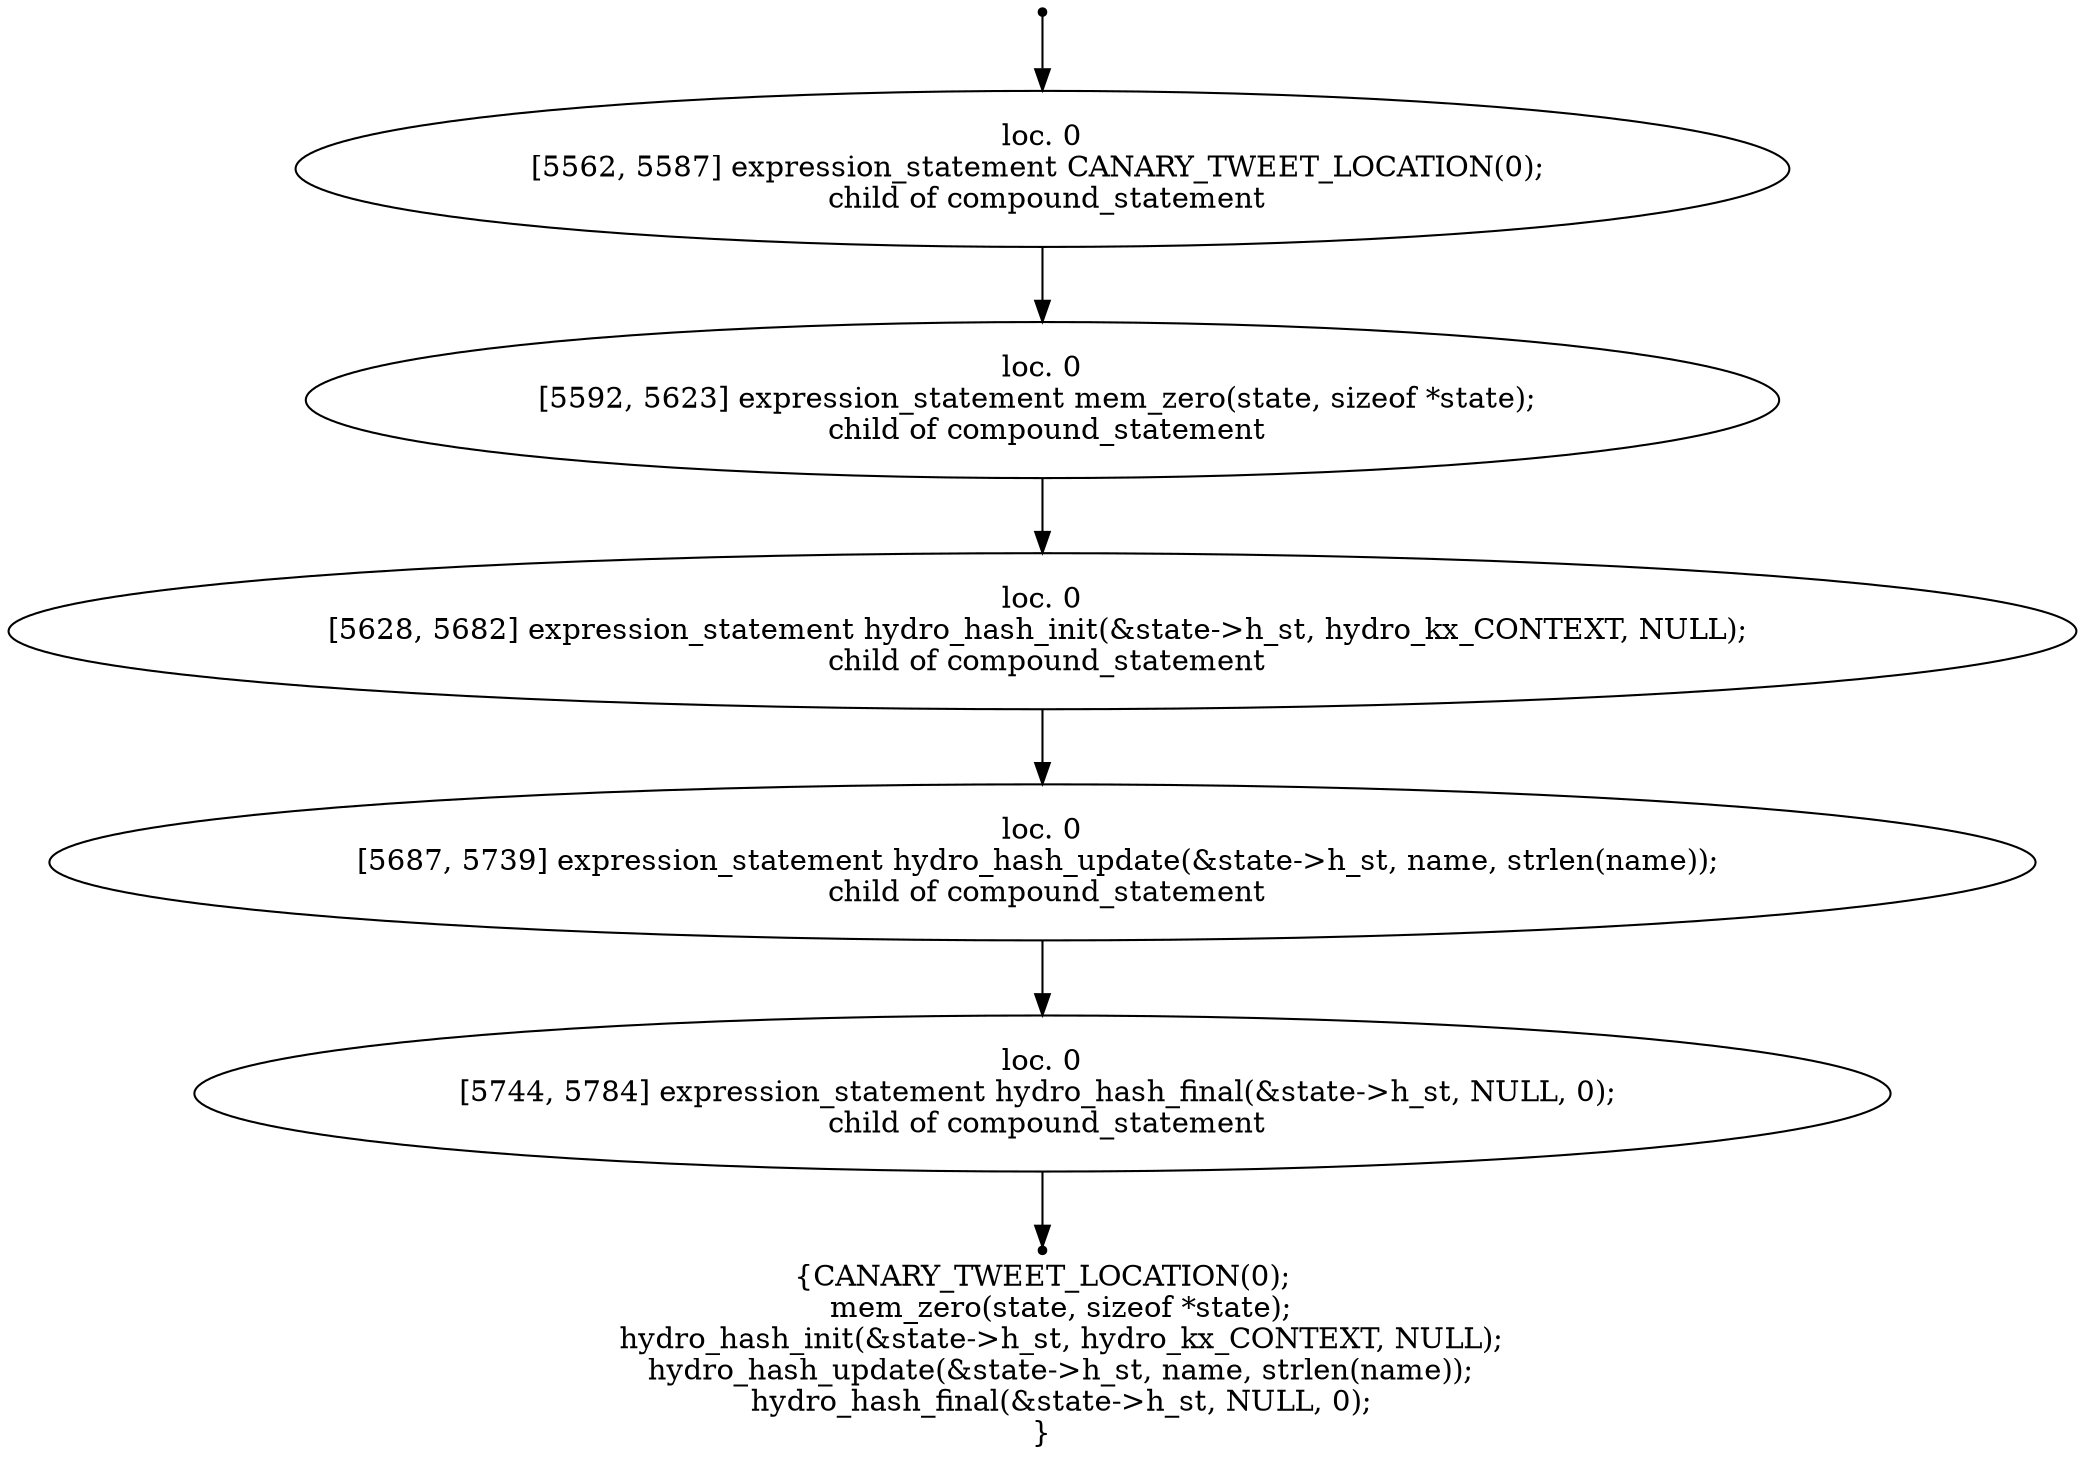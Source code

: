digraph hydro_kx_init_state_8 {
	initial [shape=point]
	initial -> "loc. 0
[5562, 5587] expression_statement CANARY_TWEET_LOCATION(0); 
 child of compound_statement"
	final [shape=point]
	"loc. 0
[5744, 5784] expression_statement hydro_hash_final(&state->h_st, NULL, 0); 
 child of compound_statement" -> final
	"loc. 0
[5562, 5587] expression_statement CANARY_TWEET_LOCATION(0); 
 child of compound_statement"
	"loc. 0
[5562, 5587] expression_statement CANARY_TWEET_LOCATION(0); 
 child of compound_statement" -> "loc. 0
[5592, 5623] expression_statement mem_zero(state, sizeof *state); 
 child of compound_statement"
	"loc. 0
[5592, 5623] expression_statement mem_zero(state, sizeof *state); 
 child of compound_statement"
	"loc. 0
[5592, 5623] expression_statement mem_zero(state, sizeof *state); 
 child of compound_statement" -> "loc. 0
[5628, 5682] expression_statement hydro_hash_init(&state->h_st, hydro_kx_CONTEXT, NULL); 
 child of compound_statement"
	"loc. 0
[5628, 5682] expression_statement hydro_hash_init(&state->h_st, hydro_kx_CONTEXT, NULL); 
 child of compound_statement"
	"loc. 0
[5628, 5682] expression_statement hydro_hash_init(&state->h_st, hydro_kx_CONTEXT, NULL); 
 child of compound_statement" -> "loc. 0
[5687, 5739] expression_statement hydro_hash_update(&state->h_st, name, strlen(name)); 
 child of compound_statement"
	"loc. 0
[5687, 5739] expression_statement hydro_hash_update(&state->h_st, name, strlen(name)); 
 child of compound_statement"
	"loc. 0
[5687, 5739] expression_statement hydro_hash_update(&state->h_st, name, strlen(name)); 
 child of compound_statement" -> "loc. 0
[5744, 5784] expression_statement hydro_hash_final(&state->h_st, NULL, 0); 
 child of compound_statement"
	"loc. 0
[5744, 5784] expression_statement hydro_hash_final(&state->h_st, NULL, 0); 
 child of compound_statement"
	label="{CANARY_TWEET_LOCATION(0);
    mem_zero(state, sizeof *state);
    hydro_hash_init(&state->h_st, hydro_kx_CONTEXT, NULL);
    hydro_hash_update(&state->h_st, name, strlen(name));
    hydro_hash_final(&state->h_st, NULL, 0);
}"
}
